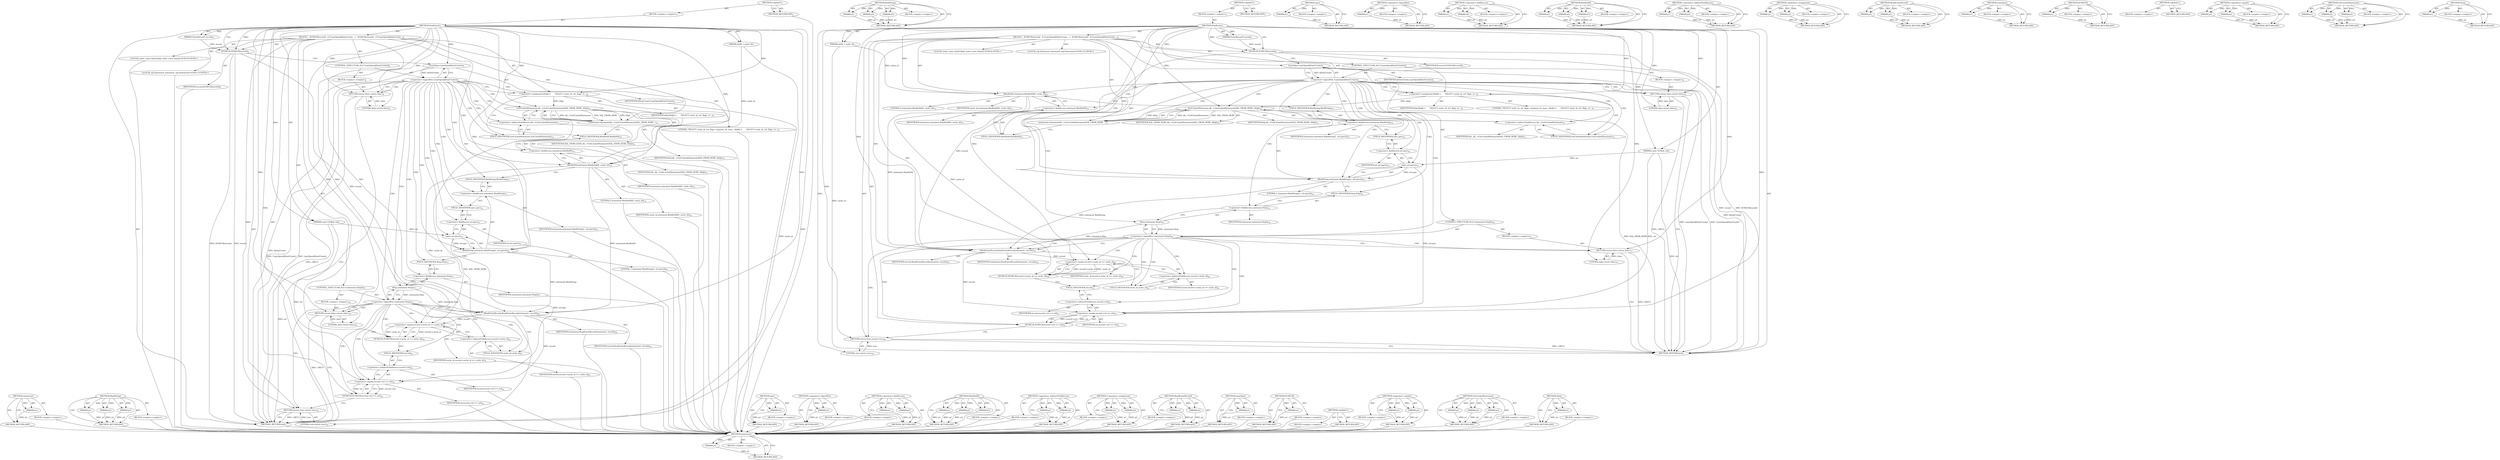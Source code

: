digraph "Step" {
vulnerable_125 [label=<(METHOD,statement)>];
vulnerable_126 [label=<(PARAM,p1)>];
vulnerable_127 [label=<(BLOCK,&lt;empty&gt;,&lt;empty&gt;)>];
vulnerable_128 [label=<(METHOD_RETURN,ANY)>];
vulnerable_151 [label=<(METHOD,BindString)>];
vulnerable_152 [label=<(PARAM,p1)>];
vulnerable_153 [label=<(PARAM,p2)>];
vulnerable_154 [label=<(PARAM,p3)>];
vulnerable_155 [label=<(BLOCK,&lt;empty&gt;,&lt;empty&gt;)>];
vulnerable_156 [label=<(METHOD_RETURN,ANY)>];
vulnerable_6 [label=<(METHOD,&lt;global&gt;)<SUB>1</SUB>>];
vulnerable_7 [label=<(BLOCK,&lt;empty&gt;,&lt;empty&gt;)<SUB>1</SUB>>];
vulnerable_8 [label=<(METHOD,FindEntry)<SUB>1</SUB>>];
vulnerable_9 [label=<(PARAM,int64_t cache_id)<SUB>1</SUB>>];
vulnerable_10 [label=<(PARAM,const GURL&amp; url)<SUB>2</SUB>>];
vulnerable_11 [label=<(PARAM,EntryRecord* record)<SUB>3</SUB>>];
vulnerable_12 [label=<(BLOCK,{
  DCHECK(record);
  if (!LazyOpen(kDontCreate...,{
  DCHECK(record);
  if (!LazyOpen(kDontCreate...)<SUB>3</SUB>>];
vulnerable_13 [label=<(DCHECK,DCHECK(record))<SUB>4</SUB>>];
vulnerable_14 [label=<(IDENTIFIER,record,DCHECK(record))<SUB>4</SUB>>];
vulnerable_15 [label=<(CONTROL_STRUCTURE,IF,if (!LazyOpen(kDontCreate)))<SUB>5</SUB>>];
vulnerable_16 [label=<(&lt;operator&gt;.logicalNot,!LazyOpen(kDontCreate))<SUB>5</SUB>>];
vulnerable_17 [label=<(LazyOpen,LazyOpen(kDontCreate))<SUB>5</SUB>>];
vulnerable_18 [label=<(IDENTIFIER,kDontCreate,LazyOpen(kDontCreate))<SUB>5</SUB>>];
vulnerable_19 [label=<(BLOCK,&lt;empty&gt;,&lt;empty&gt;)<SUB>6</SUB>>];
vulnerable_20 [label=<(RETURN,return false;,return false;)<SUB>6</SUB>>];
vulnerable_21 [label=<(LITERAL,false,return false;)<SUB>6</SUB>>];
vulnerable_22 [label="<(LOCAL,static const char[] kSql: static const char[])<SUB>8</SUB>>"];
vulnerable_23 [label=<(&lt;operator&gt;.assignment,kSql[] =
      &quot;SELECT cache_id, url, flags, re...)<SUB>8</SUB>>];
vulnerable_24 [label=<(IDENTIFIER,kSql,kSql[] =
      &quot;SELECT cache_id, url, flags, re...)<SUB>8</SUB>>];
vulnerable_25 [label=<(LITERAL,&quot;SELECT cache_id, url, flags, response_id, resp...,kSql[] =
      &quot;SELECT cache_id, url, flags, re...)<SUB>9</SUB>>];
vulnerable_26 [label="<(LOCAL,sql.Statement statement: sql.Statement)<SUB>12</SUB>>"];
vulnerable_27 [label=<(statement,statement(db_-&gt;GetCachedStatement(SQL_FROM_HERE...)<SUB>12</SUB>>];
vulnerable_28 [label=<(GetCachedStatement,db_-&gt;GetCachedStatement(SQL_FROM_HERE, kSql))<SUB>12</SUB>>];
vulnerable_29 [label=<(&lt;operator&gt;.indirectFieldAccess,db_-&gt;GetCachedStatement)<SUB>12</SUB>>];
vulnerable_30 [label=<(IDENTIFIER,db_,db_-&gt;GetCachedStatement(SQL_FROM_HERE, kSql))<SUB>12</SUB>>];
vulnerable_31 [label=<(FIELD_IDENTIFIER,GetCachedStatement,GetCachedStatement)<SUB>12</SUB>>];
vulnerable_32 [label=<(IDENTIFIER,SQL_FROM_HERE,db_-&gt;GetCachedStatement(SQL_FROM_HERE, kSql))<SUB>12</SUB>>];
vulnerable_33 [label=<(IDENTIFIER,kSql,db_-&gt;GetCachedStatement(SQL_FROM_HERE, kSql))<SUB>12</SUB>>];
vulnerable_34 [label=<(BindInt64,statement.BindInt64(0, cache_id))<SUB>13</SUB>>];
vulnerable_35 [label=<(&lt;operator&gt;.fieldAccess,statement.BindInt64)<SUB>13</SUB>>];
vulnerable_36 [label=<(IDENTIFIER,statement,statement.BindInt64(0, cache_id))<SUB>13</SUB>>];
vulnerable_37 [label=<(FIELD_IDENTIFIER,BindInt64,BindInt64)<SUB>13</SUB>>];
vulnerable_38 [label=<(LITERAL,0,statement.BindInt64(0, cache_id))<SUB>13</SUB>>];
vulnerable_39 [label=<(IDENTIFIER,cache_id,statement.BindInt64(0, cache_id))<SUB>13</SUB>>];
vulnerable_40 [label=<(BindString,statement.BindString(1, url.spec()))<SUB>14</SUB>>];
vulnerable_41 [label=<(&lt;operator&gt;.fieldAccess,statement.BindString)<SUB>14</SUB>>];
vulnerable_42 [label=<(IDENTIFIER,statement,statement.BindString(1, url.spec()))<SUB>14</SUB>>];
vulnerable_43 [label=<(FIELD_IDENTIFIER,BindString,BindString)<SUB>14</SUB>>];
vulnerable_44 [label=<(LITERAL,1,statement.BindString(1, url.spec()))<SUB>14</SUB>>];
vulnerable_45 [label=<(spec,url.spec())<SUB>14</SUB>>];
vulnerable_46 [label=<(&lt;operator&gt;.fieldAccess,url.spec)<SUB>14</SUB>>];
vulnerable_47 [label=<(IDENTIFIER,url,url.spec())<SUB>14</SUB>>];
vulnerable_48 [label=<(FIELD_IDENTIFIER,spec,spec)<SUB>14</SUB>>];
vulnerable_49 [label=<(CONTROL_STRUCTURE,IF,if (!statement.Step()))<SUB>16</SUB>>];
vulnerable_50 [label=<(&lt;operator&gt;.logicalNot,!statement.Step())<SUB>16</SUB>>];
vulnerable_51 [label=<(Step,statement.Step())<SUB>16</SUB>>];
vulnerable_52 [label=<(&lt;operator&gt;.fieldAccess,statement.Step)<SUB>16</SUB>>];
vulnerable_53 [label=<(IDENTIFIER,statement,statement.Step())<SUB>16</SUB>>];
vulnerable_54 [label=<(FIELD_IDENTIFIER,Step,Step)<SUB>16</SUB>>];
vulnerable_55 [label=<(BLOCK,&lt;empty&gt;,&lt;empty&gt;)<SUB>17</SUB>>];
vulnerable_56 [label=<(RETURN,return false;,return false;)<SUB>17</SUB>>];
vulnerable_57 [label=<(LITERAL,false,return false;)<SUB>17</SUB>>];
vulnerable_58 [label=<(ReadEntryRecord,ReadEntryRecord(statement, record))<SUB>19</SUB>>];
vulnerable_59 [label=<(IDENTIFIER,statement,ReadEntryRecord(statement, record))<SUB>19</SUB>>];
vulnerable_60 [label=<(IDENTIFIER,record,ReadEntryRecord(statement, record))<SUB>19</SUB>>];
vulnerable_61 [label=<(DCHECK,DCHECK(record-&gt;cache_id == cache_id))<SUB>20</SUB>>];
vulnerable_62 [label=<(&lt;operator&gt;.equals,record-&gt;cache_id == cache_id)<SUB>20</SUB>>];
vulnerable_63 [label=<(&lt;operator&gt;.indirectFieldAccess,record-&gt;cache_id)<SUB>20</SUB>>];
vulnerable_64 [label=<(IDENTIFIER,record,record-&gt;cache_id == cache_id)<SUB>20</SUB>>];
vulnerable_65 [label=<(FIELD_IDENTIFIER,cache_id,cache_id)<SUB>20</SUB>>];
vulnerable_66 [label=<(IDENTIFIER,cache_id,record-&gt;cache_id == cache_id)<SUB>20</SUB>>];
vulnerable_67 [label=<(DCHECK,DCHECK(record-&gt;url == url))<SUB>21</SUB>>];
vulnerable_68 [label=<(&lt;operator&gt;.equals,record-&gt;url == url)<SUB>21</SUB>>];
vulnerable_69 [label=<(&lt;operator&gt;.indirectFieldAccess,record-&gt;url)<SUB>21</SUB>>];
vulnerable_70 [label=<(IDENTIFIER,record,record-&gt;url == url)<SUB>21</SUB>>];
vulnerable_71 [label=<(FIELD_IDENTIFIER,url,url)<SUB>21</SUB>>];
vulnerable_72 [label=<(IDENTIFIER,url,record-&gt;url == url)<SUB>21</SUB>>];
vulnerable_73 [label=<(RETURN,return true;,return true;)<SUB>22</SUB>>];
vulnerable_74 [label=<(LITERAL,true,return true;)<SUB>22</SUB>>];
vulnerable_75 [label=<(METHOD_RETURN,bool)<SUB>1</SUB>>];
vulnerable_77 [label=<(METHOD_RETURN,ANY)<SUB>1</SUB>>];
vulnerable_157 [label=<(METHOD,spec)>];
vulnerable_158 [label=<(PARAM,p1)>];
vulnerable_159 [label=<(BLOCK,&lt;empty&gt;,&lt;empty&gt;)>];
vulnerable_160 [label=<(METHOD_RETURN,ANY)>];
vulnerable_112 [label=<(METHOD,&lt;operator&gt;.logicalNot)>];
vulnerable_113 [label=<(PARAM,p1)>];
vulnerable_114 [label=<(BLOCK,&lt;empty&gt;,&lt;empty&gt;)>];
vulnerable_115 [label=<(METHOD_RETURN,ANY)>];
vulnerable_146 [label=<(METHOD,&lt;operator&gt;.fieldAccess)>];
vulnerable_147 [label=<(PARAM,p1)>];
vulnerable_148 [label=<(PARAM,p2)>];
vulnerable_149 [label=<(BLOCK,&lt;empty&gt;,&lt;empty&gt;)>];
vulnerable_150 [label=<(METHOD_RETURN,ANY)>];
vulnerable_140 [label=<(METHOD,BindInt64)>];
vulnerable_141 [label=<(PARAM,p1)>];
vulnerable_142 [label=<(PARAM,p2)>];
vulnerable_143 [label=<(PARAM,p3)>];
vulnerable_144 [label=<(BLOCK,&lt;empty&gt;,&lt;empty&gt;)>];
vulnerable_145 [label=<(METHOD_RETURN,ANY)>];
vulnerable_135 [label=<(METHOD,&lt;operator&gt;.indirectFieldAccess)>];
vulnerable_136 [label=<(PARAM,p1)>];
vulnerable_137 [label=<(PARAM,p2)>];
vulnerable_138 [label=<(BLOCK,&lt;empty&gt;,&lt;empty&gt;)>];
vulnerable_139 [label=<(METHOD_RETURN,ANY)>];
vulnerable_120 [label=<(METHOD,&lt;operator&gt;.assignment)>];
vulnerable_121 [label=<(PARAM,p1)>];
vulnerable_122 [label=<(PARAM,p2)>];
vulnerable_123 [label=<(BLOCK,&lt;empty&gt;,&lt;empty&gt;)>];
vulnerable_124 [label=<(METHOD_RETURN,ANY)>];
vulnerable_165 [label=<(METHOD,ReadEntryRecord)>];
vulnerable_166 [label=<(PARAM,p1)>];
vulnerable_167 [label=<(PARAM,p2)>];
vulnerable_168 [label=<(BLOCK,&lt;empty&gt;,&lt;empty&gt;)>];
vulnerable_169 [label=<(METHOD_RETURN,ANY)>];
vulnerable_116 [label=<(METHOD,LazyOpen)>];
vulnerable_117 [label=<(PARAM,p1)>];
vulnerable_118 [label=<(BLOCK,&lt;empty&gt;,&lt;empty&gt;)>];
vulnerable_119 [label=<(METHOD_RETURN,ANY)>];
vulnerable_108 [label=<(METHOD,DCHECK)>];
vulnerable_109 [label=<(PARAM,p1)>];
vulnerable_110 [label=<(BLOCK,&lt;empty&gt;,&lt;empty&gt;)>];
vulnerable_111 [label=<(METHOD_RETURN,ANY)>];
vulnerable_102 [label=<(METHOD,&lt;global&gt;)<SUB>1</SUB>>];
vulnerable_103 [label=<(BLOCK,&lt;empty&gt;,&lt;empty&gt;)>];
vulnerable_104 [label=<(METHOD_RETURN,ANY)>];
vulnerable_170 [label=<(METHOD,&lt;operator&gt;.equals)>];
vulnerable_171 [label=<(PARAM,p1)>];
vulnerable_172 [label=<(PARAM,p2)>];
vulnerable_173 [label=<(BLOCK,&lt;empty&gt;,&lt;empty&gt;)>];
vulnerable_174 [label=<(METHOD_RETURN,ANY)>];
vulnerable_129 [label=<(METHOD,GetCachedStatement)>];
vulnerable_130 [label=<(PARAM,p1)>];
vulnerable_131 [label=<(PARAM,p2)>];
vulnerable_132 [label=<(PARAM,p3)>];
vulnerable_133 [label=<(BLOCK,&lt;empty&gt;,&lt;empty&gt;)>];
vulnerable_134 [label=<(METHOD_RETURN,ANY)>];
vulnerable_161 [label=<(METHOD,Step)>];
vulnerable_162 [label=<(PARAM,p1)>];
vulnerable_163 [label=<(BLOCK,&lt;empty&gt;,&lt;empty&gt;)>];
vulnerable_164 [label=<(METHOD_RETURN,ANY)>];
fixed_125 [label=<(METHOD,statement)>];
fixed_126 [label=<(PARAM,p1)>];
fixed_127 [label=<(BLOCK,&lt;empty&gt;,&lt;empty&gt;)>];
fixed_128 [label=<(METHOD_RETURN,ANY)>];
fixed_151 [label=<(METHOD,BindString)>];
fixed_152 [label=<(PARAM,p1)>];
fixed_153 [label=<(PARAM,p2)>];
fixed_154 [label=<(PARAM,p3)>];
fixed_155 [label=<(BLOCK,&lt;empty&gt;,&lt;empty&gt;)>];
fixed_156 [label=<(METHOD_RETURN,ANY)>];
fixed_6 [label=<(METHOD,&lt;global&gt;)<SUB>1</SUB>>];
fixed_7 [label=<(BLOCK,&lt;empty&gt;,&lt;empty&gt;)<SUB>1</SUB>>];
fixed_8 [label=<(METHOD,FindEntry)<SUB>1</SUB>>];
fixed_9 [label=<(PARAM,int64_t cache_id)<SUB>1</SUB>>];
fixed_10 [label=<(PARAM,const GURL&amp; url)<SUB>2</SUB>>];
fixed_11 [label=<(PARAM,EntryRecord* record)<SUB>3</SUB>>];
fixed_12 [label=<(BLOCK,{
  DCHECK(record);
  if (!LazyOpen(kDontCreate...,{
  DCHECK(record);
  if (!LazyOpen(kDontCreate...)<SUB>3</SUB>>];
fixed_13 [label=<(DCHECK,DCHECK(record))<SUB>4</SUB>>];
fixed_14 [label=<(IDENTIFIER,record,DCHECK(record))<SUB>4</SUB>>];
fixed_15 [label=<(CONTROL_STRUCTURE,IF,if (!LazyOpen(kDontCreate)))<SUB>5</SUB>>];
fixed_16 [label=<(&lt;operator&gt;.logicalNot,!LazyOpen(kDontCreate))<SUB>5</SUB>>];
fixed_17 [label=<(LazyOpen,LazyOpen(kDontCreate))<SUB>5</SUB>>];
fixed_18 [label=<(IDENTIFIER,kDontCreate,LazyOpen(kDontCreate))<SUB>5</SUB>>];
fixed_19 [label=<(BLOCK,&lt;empty&gt;,&lt;empty&gt;)<SUB>6</SUB>>];
fixed_20 [label=<(RETURN,return false;,return false;)<SUB>6</SUB>>];
fixed_21 [label=<(LITERAL,false,return false;)<SUB>6</SUB>>];
fixed_22 [label="<(LOCAL,static const char[] kSql: static const char[])<SUB>8</SUB>>"];
fixed_23 [label=<(&lt;operator&gt;.assignment,kSql[] =
      &quot;SELECT cache_id, url, flags, re...)<SUB>8</SUB>>];
fixed_24 [label=<(IDENTIFIER,kSql,kSql[] =
      &quot;SELECT cache_id, url, flags, re...)<SUB>8</SUB>>];
fixed_25 [label=<(LITERAL,&quot;SELECT cache_id, url, flags, response_id, resp...,kSql[] =
      &quot;SELECT cache_id, url, flags, re...)<SUB>9</SUB>>];
fixed_26 [label="<(LOCAL,sql.Statement statement: sql.Statement)<SUB>13</SUB>>"];
fixed_27 [label=<(statement,statement(db_-&gt;GetCachedStatement(SQL_FROM_HERE...)<SUB>13</SUB>>];
fixed_28 [label=<(GetCachedStatement,db_-&gt;GetCachedStatement(SQL_FROM_HERE, kSql))<SUB>13</SUB>>];
fixed_29 [label=<(&lt;operator&gt;.indirectFieldAccess,db_-&gt;GetCachedStatement)<SUB>13</SUB>>];
fixed_30 [label=<(IDENTIFIER,db_,db_-&gt;GetCachedStatement(SQL_FROM_HERE, kSql))<SUB>13</SUB>>];
fixed_31 [label=<(FIELD_IDENTIFIER,GetCachedStatement,GetCachedStatement)<SUB>13</SUB>>];
fixed_32 [label=<(IDENTIFIER,SQL_FROM_HERE,db_-&gt;GetCachedStatement(SQL_FROM_HERE, kSql))<SUB>13</SUB>>];
fixed_33 [label=<(IDENTIFIER,kSql,db_-&gt;GetCachedStatement(SQL_FROM_HERE, kSql))<SUB>13</SUB>>];
fixed_34 [label=<(BindInt64,statement.BindInt64(0, cache_id))<SUB>14</SUB>>];
fixed_35 [label=<(&lt;operator&gt;.fieldAccess,statement.BindInt64)<SUB>14</SUB>>];
fixed_36 [label=<(IDENTIFIER,statement,statement.BindInt64(0, cache_id))<SUB>14</SUB>>];
fixed_37 [label=<(FIELD_IDENTIFIER,BindInt64,BindInt64)<SUB>14</SUB>>];
fixed_38 [label=<(LITERAL,0,statement.BindInt64(0, cache_id))<SUB>14</SUB>>];
fixed_39 [label=<(IDENTIFIER,cache_id,statement.BindInt64(0, cache_id))<SUB>14</SUB>>];
fixed_40 [label=<(BindString,statement.BindString(1, url.spec()))<SUB>15</SUB>>];
fixed_41 [label=<(&lt;operator&gt;.fieldAccess,statement.BindString)<SUB>15</SUB>>];
fixed_42 [label=<(IDENTIFIER,statement,statement.BindString(1, url.spec()))<SUB>15</SUB>>];
fixed_43 [label=<(FIELD_IDENTIFIER,BindString,BindString)<SUB>15</SUB>>];
fixed_44 [label=<(LITERAL,1,statement.BindString(1, url.spec()))<SUB>15</SUB>>];
fixed_45 [label=<(spec,url.spec())<SUB>15</SUB>>];
fixed_46 [label=<(&lt;operator&gt;.fieldAccess,url.spec)<SUB>15</SUB>>];
fixed_47 [label=<(IDENTIFIER,url,url.spec())<SUB>15</SUB>>];
fixed_48 [label=<(FIELD_IDENTIFIER,spec,spec)<SUB>15</SUB>>];
fixed_49 [label=<(CONTROL_STRUCTURE,IF,if (!statement.Step()))<SUB>17</SUB>>];
fixed_50 [label=<(&lt;operator&gt;.logicalNot,!statement.Step())<SUB>17</SUB>>];
fixed_51 [label=<(Step,statement.Step())<SUB>17</SUB>>];
fixed_52 [label=<(&lt;operator&gt;.fieldAccess,statement.Step)<SUB>17</SUB>>];
fixed_53 [label=<(IDENTIFIER,statement,statement.Step())<SUB>17</SUB>>];
fixed_54 [label=<(FIELD_IDENTIFIER,Step,Step)<SUB>17</SUB>>];
fixed_55 [label=<(BLOCK,&lt;empty&gt;,&lt;empty&gt;)<SUB>18</SUB>>];
fixed_56 [label=<(RETURN,return false;,return false;)<SUB>18</SUB>>];
fixed_57 [label=<(LITERAL,false,return false;)<SUB>18</SUB>>];
fixed_58 [label=<(ReadEntryRecord,ReadEntryRecord(statement, record))<SUB>20</SUB>>];
fixed_59 [label=<(IDENTIFIER,statement,ReadEntryRecord(statement, record))<SUB>20</SUB>>];
fixed_60 [label=<(IDENTIFIER,record,ReadEntryRecord(statement, record))<SUB>20</SUB>>];
fixed_61 [label=<(DCHECK,DCHECK(record-&gt;cache_id == cache_id))<SUB>21</SUB>>];
fixed_62 [label=<(&lt;operator&gt;.equals,record-&gt;cache_id == cache_id)<SUB>21</SUB>>];
fixed_63 [label=<(&lt;operator&gt;.indirectFieldAccess,record-&gt;cache_id)<SUB>21</SUB>>];
fixed_64 [label=<(IDENTIFIER,record,record-&gt;cache_id == cache_id)<SUB>21</SUB>>];
fixed_65 [label=<(FIELD_IDENTIFIER,cache_id,cache_id)<SUB>21</SUB>>];
fixed_66 [label=<(IDENTIFIER,cache_id,record-&gt;cache_id == cache_id)<SUB>21</SUB>>];
fixed_67 [label=<(DCHECK,DCHECK(record-&gt;url == url))<SUB>22</SUB>>];
fixed_68 [label=<(&lt;operator&gt;.equals,record-&gt;url == url)<SUB>22</SUB>>];
fixed_69 [label=<(&lt;operator&gt;.indirectFieldAccess,record-&gt;url)<SUB>22</SUB>>];
fixed_70 [label=<(IDENTIFIER,record,record-&gt;url == url)<SUB>22</SUB>>];
fixed_71 [label=<(FIELD_IDENTIFIER,url,url)<SUB>22</SUB>>];
fixed_72 [label=<(IDENTIFIER,url,record-&gt;url == url)<SUB>22</SUB>>];
fixed_73 [label=<(RETURN,return true;,return true;)<SUB>23</SUB>>];
fixed_74 [label=<(LITERAL,true,return true;)<SUB>23</SUB>>];
fixed_75 [label=<(METHOD_RETURN,bool)<SUB>1</SUB>>];
fixed_77 [label=<(METHOD_RETURN,ANY)<SUB>1</SUB>>];
fixed_157 [label=<(METHOD,spec)>];
fixed_158 [label=<(PARAM,p1)>];
fixed_159 [label=<(BLOCK,&lt;empty&gt;,&lt;empty&gt;)>];
fixed_160 [label=<(METHOD_RETURN,ANY)>];
fixed_112 [label=<(METHOD,&lt;operator&gt;.logicalNot)>];
fixed_113 [label=<(PARAM,p1)>];
fixed_114 [label=<(BLOCK,&lt;empty&gt;,&lt;empty&gt;)>];
fixed_115 [label=<(METHOD_RETURN,ANY)>];
fixed_146 [label=<(METHOD,&lt;operator&gt;.fieldAccess)>];
fixed_147 [label=<(PARAM,p1)>];
fixed_148 [label=<(PARAM,p2)>];
fixed_149 [label=<(BLOCK,&lt;empty&gt;,&lt;empty&gt;)>];
fixed_150 [label=<(METHOD_RETURN,ANY)>];
fixed_140 [label=<(METHOD,BindInt64)>];
fixed_141 [label=<(PARAM,p1)>];
fixed_142 [label=<(PARAM,p2)>];
fixed_143 [label=<(PARAM,p3)>];
fixed_144 [label=<(BLOCK,&lt;empty&gt;,&lt;empty&gt;)>];
fixed_145 [label=<(METHOD_RETURN,ANY)>];
fixed_135 [label=<(METHOD,&lt;operator&gt;.indirectFieldAccess)>];
fixed_136 [label=<(PARAM,p1)>];
fixed_137 [label=<(PARAM,p2)>];
fixed_138 [label=<(BLOCK,&lt;empty&gt;,&lt;empty&gt;)>];
fixed_139 [label=<(METHOD_RETURN,ANY)>];
fixed_120 [label=<(METHOD,&lt;operator&gt;.assignment)>];
fixed_121 [label=<(PARAM,p1)>];
fixed_122 [label=<(PARAM,p2)>];
fixed_123 [label=<(BLOCK,&lt;empty&gt;,&lt;empty&gt;)>];
fixed_124 [label=<(METHOD_RETURN,ANY)>];
fixed_165 [label=<(METHOD,ReadEntryRecord)>];
fixed_166 [label=<(PARAM,p1)>];
fixed_167 [label=<(PARAM,p2)>];
fixed_168 [label=<(BLOCK,&lt;empty&gt;,&lt;empty&gt;)>];
fixed_169 [label=<(METHOD_RETURN,ANY)>];
fixed_116 [label=<(METHOD,LazyOpen)>];
fixed_117 [label=<(PARAM,p1)>];
fixed_118 [label=<(BLOCK,&lt;empty&gt;,&lt;empty&gt;)>];
fixed_119 [label=<(METHOD_RETURN,ANY)>];
fixed_108 [label=<(METHOD,DCHECK)>];
fixed_109 [label=<(PARAM,p1)>];
fixed_110 [label=<(BLOCK,&lt;empty&gt;,&lt;empty&gt;)>];
fixed_111 [label=<(METHOD_RETURN,ANY)>];
fixed_102 [label=<(METHOD,&lt;global&gt;)<SUB>1</SUB>>];
fixed_103 [label=<(BLOCK,&lt;empty&gt;,&lt;empty&gt;)>];
fixed_104 [label=<(METHOD_RETURN,ANY)>];
fixed_170 [label=<(METHOD,&lt;operator&gt;.equals)>];
fixed_171 [label=<(PARAM,p1)>];
fixed_172 [label=<(PARAM,p2)>];
fixed_173 [label=<(BLOCK,&lt;empty&gt;,&lt;empty&gt;)>];
fixed_174 [label=<(METHOD_RETURN,ANY)>];
fixed_129 [label=<(METHOD,GetCachedStatement)>];
fixed_130 [label=<(PARAM,p1)>];
fixed_131 [label=<(PARAM,p2)>];
fixed_132 [label=<(PARAM,p3)>];
fixed_133 [label=<(BLOCK,&lt;empty&gt;,&lt;empty&gt;)>];
fixed_134 [label=<(METHOD_RETURN,ANY)>];
fixed_161 [label=<(METHOD,Step)>];
fixed_162 [label=<(PARAM,p1)>];
fixed_163 [label=<(BLOCK,&lt;empty&gt;,&lt;empty&gt;)>];
fixed_164 [label=<(METHOD_RETURN,ANY)>];
vulnerable_125 -> vulnerable_126  [key=0, label="AST: "];
vulnerable_125 -> vulnerable_126  [key=1, label="DDG: "];
vulnerable_125 -> vulnerable_127  [key=0, label="AST: "];
vulnerable_125 -> vulnerable_128  [key=0, label="AST: "];
vulnerable_125 -> vulnerable_128  [key=1, label="CFG: "];
vulnerable_126 -> vulnerable_128  [key=0, label="DDG: p1"];
vulnerable_151 -> vulnerable_152  [key=0, label="AST: "];
vulnerable_151 -> vulnerable_152  [key=1, label="DDG: "];
vulnerable_151 -> vulnerable_155  [key=0, label="AST: "];
vulnerable_151 -> vulnerable_153  [key=0, label="AST: "];
vulnerable_151 -> vulnerable_153  [key=1, label="DDG: "];
vulnerable_151 -> vulnerable_156  [key=0, label="AST: "];
vulnerable_151 -> vulnerable_156  [key=1, label="CFG: "];
vulnerable_151 -> vulnerable_154  [key=0, label="AST: "];
vulnerable_151 -> vulnerable_154  [key=1, label="DDG: "];
vulnerable_152 -> vulnerable_156  [key=0, label="DDG: p1"];
vulnerable_153 -> vulnerable_156  [key=0, label="DDG: p2"];
vulnerable_154 -> vulnerable_156  [key=0, label="DDG: p3"];
vulnerable_6 -> vulnerable_7  [key=0, label="AST: "];
vulnerable_6 -> vulnerable_77  [key=0, label="AST: "];
vulnerable_6 -> vulnerable_77  [key=1, label="CFG: "];
vulnerable_7 -> vulnerable_8  [key=0, label="AST: "];
vulnerable_8 -> vulnerable_9  [key=0, label="AST: "];
vulnerable_8 -> vulnerable_9  [key=1, label="DDG: "];
vulnerable_8 -> vulnerable_10  [key=0, label="AST: "];
vulnerable_8 -> vulnerable_10  [key=1, label="DDG: "];
vulnerable_8 -> vulnerable_11  [key=0, label="AST: "];
vulnerable_8 -> vulnerable_11  [key=1, label="DDG: "];
vulnerable_8 -> vulnerable_12  [key=0, label="AST: "];
vulnerable_8 -> vulnerable_75  [key=0, label="AST: "];
vulnerable_8 -> vulnerable_13  [key=0, label="CFG: "];
vulnerable_8 -> vulnerable_13  [key=1, label="DDG: "];
vulnerable_8 -> vulnerable_23  [key=0, label="DDG: "];
vulnerable_8 -> vulnerable_73  [key=0, label="DDG: "];
vulnerable_8 -> vulnerable_34  [key=0, label="DDG: "];
vulnerable_8 -> vulnerable_40  [key=0, label="DDG: "];
vulnerable_8 -> vulnerable_58  [key=0, label="DDG: "];
vulnerable_8 -> vulnerable_74  [key=0, label="DDG: "];
vulnerable_8 -> vulnerable_20  [key=0, label="DDG: "];
vulnerable_8 -> vulnerable_28  [key=0, label="DDG: "];
vulnerable_8 -> vulnerable_56  [key=0, label="DDG: "];
vulnerable_8 -> vulnerable_62  [key=0, label="DDG: "];
vulnerable_8 -> vulnerable_68  [key=0, label="DDG: "];
vulnerable_8 -> vulnerable_17  [key=0, label="DDG: "];
vulnerable_8 -> vulnerable_21  [key=0, label="DDG: "];
vulnerable_8 -> vulnerable_57  [key=0, label="DDG: "];
vulnerable_9 -> vulnerable_75  [key=0, label="DDG: cache_id"];
vulnerable_9 -> vulnerable_34  [key=0, label="DDG: cache_id"];
vulnerable_10 -> vulnerable_75  [key=0, label="DDG: url"];
vulnerable_10 -> vulnerable_45  [key=0, label="DDG: url"];
vulnerable_10 -> vulnerable_68  [key=0, label="DDG: url"];
vulnerable_11 -> vulnerable_13  [key=0, label="DDG: record"];
vulnerable_12 -> vulnerable_13  [key=0, label="AST: "];
vulnerable_12 -> vulnerable_15  [key=0, label="AST: "];
vulnerable_12 -> vulnerable_22  [key=0, label="AST: "];
vulnerable_12 -> vulnerable_23  [key=0, label="AST: "];
vulnerable_12 -> vulnerable_26  [key=0, label="AST: "];
vulnerable_12 -> vulnerable_27  [key=0, label="AST: "];
vulnerable_12 -> vulnerable_34  [key=0, label="AST: "];
vulnerable_12 -> vulnerable_40  [key=0, label="AST: "];
vulnerable_12 -> vulnerable_49  [key=0, label="AST: "];
vulnerable_12 -> vulnerable_58  [key=0, label="AST: "];
vulnerable_12 -> vulnerable_61  [key=0, label="AST: "];
vulnerable_12 -> vulnerable_67  [key=0, label="AST: "];
vulnerable_12 -> vulnerable_73  [key=0, label="AST: "];
vulnerable_13 -> vulnerable_14  [key=0, label="AST: "];
vulnerable_13 -> vulnerable_17  [key=0, label="CFG: "];
vulnerable_13 -> vulnerable_75  [key=0, label="DDG: record"];
vulnerable_13 -> vulnerable_75  [key=1, label="DDG: DCHECK(record)"];
vulnerable_13 -> vulnerable_58  [key=0, label="DDG: record"];
vulnerable_15 -> vulnerable_16  [key=0, label="AST: "];
vulnerable_15 -> vulnerable_19  [key=0, label="AST: "];
vulnerable_16 -> vulnerable_17  [key=0, label="AST: "];
vulnerable_16 -> vulnerable_20  [key=0, label="CFG: "];
vulnerable_16 -> vulnerable_20  [key=1, label="CDG: "];
vulnerable_16 -> vulnerable_23  [key=0, label="CFG: "];
vulnerable_16 -> vulnerable_23  [key=1, label="CDG: "];
vulnerable_16 -> vulnerable_75  [key=0, label="DDG: LazyOpen(kDontCreate)"];
vulnerable_16 -> vulnerable_75  [key=1, label="DDG: !LazyOpen(kDontCreate)"];
vulnerable_16 -> vulnerable_34  [key=0, label="CDG: "];
vulnerable_16 -> vulnerable_48  [key=0, label="CDG: "];
vulnerable_16 -> vulnerable_51  [key=0, label="CDG: "];
vulnerable_16 -> vulnerable_28  [key=0, label="CDG: "];
vulnerable_16 -> vulnerable_52  [key=0, label="CDG: "];
vulnerable_16 -> vulnerable_37  [key=0, label="CDG: "];
vulnerable_16 -> vulnerable_46  [key=0, label="CDG: "];
vulnerable_16 -> vulnerable_45  [key=0, label="CDG: "];
vulnerable_16 -> vulnerable_27  [key=0, label="CDG: "];
vulnerable_16 -> vulnerable_40  [key=0, label="CDG: "];
vulnerable_16 -> vulnerable_29  [key=0, label="CDG: "];
vulnerable_16 -> vulnerable_50  [key=0, label="CDG: "];
vulnerable_16 -> vulnerable_35  [key=0, label="CDG: "];
vulnerable_16 -> vulnerable_54  [key=0, label="CDG: "];
vulnerable_16 -> vulnerable_43  [key=0, label="CDG: "];
vulnerable_16 -> vulnerable_41  [key=0, label="CDG: "];
vulnerable_16 -> vulnerable_31  [key=0, label="CDG: "];
vulnerable_17 -> vulnerable_18  [key=0, label="AST: "];
vulnerable_17 -> vulnerable_16  [key=0, label="CFG: "];
vulnerable_17 -> vulnerable_16  [key=1, label="DDG: kDontCreate"];
vulnerable_17 -> vulnerable_75  [key=0, label="DDG: kDontCreate"];
vulnerable_19 -> vulnerable_20  [key=0, label="AST: "];
vulnerable_20 -> vulnerable_21  [key=0, label="AST: "];
vulnerable_20 -> vulnerable_75  [key=0, label="CFG: "];
vulnerable_20 -> vulnerable_75  [key=1, label="DDG: &lt;RET&gt;"];
vulnerable_21 -> vulnerable_20  [key=0, label="DDG: false"];
vulnerable_23 -> vulnerable_24  [key=0, label="AST: "];
vulnerable_23 -> vulnerable_25  [key=0, label="AST: "];
vulnerable_23 -> vulnerable_31  [key=0, label="CFG: "];
vulnerable_23 -> vulnerable_28  [key=0, label="DDG: kSql"];
vulnerable_27 -> vulnerable_28  [key=0, label="AST: "];
vulnerable_27 -> vulnerable_37  [key=0, label="CFG: "];
vulnerable_28 -> vulnerable_29  [key=0, label="AST: "];
vulnerable_28 -> vulnerable_32  [key=0, label="AST: "];
vulnerable_28 -> vulnerable_33  [key=0, label="AST: "];
vulnerable_28 -> vulnerable_27  [key=0, label="CFG: "];
vulnerable_28 -> vulnerable_27  [key=1, label="DDG: db_-&gt;GetCachedStatement"];
vulnerable_28 -> vulnerable_27  [key=2, label="DDG: SQL_FROM_HERE"];
vulnerable_28 -> vulnerable_27  [key=3, label="DDG: kSql"];
vulnerable_28 -> vulnerable_75  [key=0, label="DDG: SQL_FROM_HERE"];
vulnerable_29 -> vulnerable_30  [key=0, label="AST: "];
vulnerable_29 -> vulnerable_31  [key=0, label="AST: "];
vulnerable_29 -> vulnerable_28  [key=0, label="CFG: "];
vulnerable_31 -> vulnerable_29  [key=0, label="CFG: "];
vulnerable_34 -> vulnerable_35  [key=0, label="AST: "];
vulnerable_34 -> vulnerable_38  [key=0, label="AST: "];
vulnerable_34 -> vulnerable_39  [key=0, label="AST: "];
vulnerable_34 -> vulnerable_43  [key=0, label="CFG: "];
vulnerable_34 -> vulnerable_58  [key=0, label="DDG: statement.BindInt64"];
vulnerable_34 -> vulnerable_62  [key=0, label="DDG: cache_id"];
vulnerable_35 -> vulnerable_36  [key=0, label="AST: "];
vulnerable_35 -> vulnerable_37  [key=0, label="AST: "];
vulnerable_35 -> vulnerable_34  [key=0, label="CFG: "];
vulnerable_37 -> vulnerable_35  [key=0, label="CFG: "];
vulnerable_40 -> vulnerable_41  [key=0, label="AST: "];
vulnerable_40 -> vulnerable_44  [key=0, label="AST: "];
vulnerable_40 -> vulnerable_45  [key=0, label="AST: "];
vulnerable_40 -> vulnerable_54  [key=0, label="CFG: "];
vulnerable_40 -> vulnerable_58  [key=0, label="DDG: statement.BindString"];
vulnerable_41 -> vulnerable_42  [key=0, label="AST: "];
vulnerable_41 -> vulnerable_43  [key=0, label="AST: "];
vulnerable_41 -> vulnerable_48  [key=0, label="CFG: "];
vulnerable_43 -> vulnerable_41  [key=0, label="CFG: "];
vulnerable_45 -> vulnerable_46  [key=0, label="AST: "];
vulnerable_45 -> vulnerable_40  [key=0, label="CFG: "];
vulnerable_45 -> vulnerable_40  [key=1, label="DDG: url.spec"];
vulnerable_45 -> vulnerable_68  [key=0, label="DDG: url.spec"];
vulnerable_46 -> vulnerable_47  [key=0, label="AST: "];
vulnerable_46 -> vulnerable_48  [key=0, label="AST: "];
vulnerable_46 -> vulnerable_45  [key=0, label="CFG: "];
vulnerable_48 -> vulnerable_46  [key=0, label="CFG: "];
vulnerable_49 -> vulnerable_50  [key=0, label="AST: "];
vulnerable_49 -> vulnerable_55  [key=0, label="AST: "];
vulnerable_50 -> vulnerable_51  [key=0, label="AST: "];
vulnerable_50 -> vulnerable_56  [key=0, label="CFG: "];
vulnerable_50 -> vulnerable_56  [key=1, label="CDG: "];
vulnerable_50 -> vulnerable_58  [key=0, label="CFG: "];
vulnerable_50 -> vulnerable_58  [key=1, label="CDG: "];
vulnerable_50 -> vulnerable_68  [key=0, label="CDG: "];
vulnerable_50 -> vulnerable_73  [key=0, label="CDG: "];
vulnerable_50 -> vulnerable_69  [key=0, label="CDG: "];
vulnerable_50 -> vulnerable_67  [key=0, label="CDG: "];
vulnerable_50 -> vulnerable_65  [key=0, label="CDG: "];
vulnerable_50 -> vulnerable_61  [key=0, label="CDG: "];
vulnerable_50 -> vulnerable_71  [key=0, label="CDG: "];
vulnerable_50 -> vulnerable_63  [key=0, label="CDG: "];
vulnerable_50 -> vulnerable_62  [key=0, label="CDG: "];
vulnerable_51 -> vulnerable_52  [key=0, label="AST: "];
vulnerable_51 -> vulnerable_50  [key=0, label="CFG: "];
vulnerable_51 -> vulnerable_50  [key=1, label="DDG: statement.Step"];
vulnerable_51 -> vulnerable_58  [key=0, label="DDG: statement.Step"];
vulnerable_52 -> vulnerable_53  [key=0, label="AST: "];
vulnerable_52 -> vulnerable_54  [key=0, label="AST: "];
vulnerable_52 -> vulnerable_51  [key=0, label="CFG: "];
vulnerable_54 -> vulnerable_52  [key=0, label="CFG: "];
vulnerable_55 -> vulnerable_56  [key=0, label="AST: "];
vulnerable_56 -> vulnerable_57  [key=0, label="AST: "];
vulnerable_56 -> vulnerable_75  [key=0, label="CFG: "];
vulnerable_56 -> vulnerable_75  [key=1, label="DDG: &lt;RET&gt;"];
vulnerable_57 -> vulnerable_56  [key=0, label="DDG: false"];
vulnerable_58 -> vulnerable_59  [key=0, label="AST: "];
vulnerable_58 -> vulnerable_60  [key=0, label="AST: "];
vulnerable_58 -> vulnerable_65  [key=0, label="CFG: "];
vulnerable_58 -> vulnerable_62  [key=0, label="DDG: record"];
vulnerable_58 -> vulnerable_68  [key=0, label="DDG: record"];
vulnerable_61 -> vulnerable_62  [key=0, label="AST: "];
vulnerable_61 -> vulnerable_71  [key=0, label="CFG: "];
vulnerable_62 -> vulnerable_63  [key=0, label="AST: "];
vulnerable_62 -> vulnerable_66  [key=0, label="AST: "];
vulnerable_62 -> vulnerable_61  [key=0, label="CFG: "];
vulnerable_62 -> vulnerable_61  [key=1, label="DDG: record-&gt;cache_id"];
vulnerable_62 -> vulnerable_61  [key=2, label="DDG: cache_id"];
vulnerable_63 -> vulnerable_64  [key=0, label="AST: "];
vulnerable_63 -> vulnerable_65  [key=0, label="AST: "];
vulnerable_63 -> vulnerable_62  [key=0, label="CFG: "];
vulnerable_65 -> vulnerable_63  [key=0, label="CFG: "];
vulnerable_67 -> vulnerable_68  [key=0, label="AST: "];
vulnerable_67 -> vulnerable_73  [key=0, label="CFG: "];
vulnerable_68 -> vulnerable_69  [key=0, label="AST: "];
vulnerable_68 -> vulnerable_72  [key=0, label="AST: "];
vulnerable_68 -> vulnerable_67  [key=0, label="CFG: "];
vulnerable_68 -> vulnerable_67  [key=1, label="DDG: record-&gt;url"];
vulnerable_68 -> vulnerable_67  [key=2, label="DDG: url"];
vulnerable_69 -> vulnerable_70  [key=0, label="AST: "];
vulnerable_69 -> vulnerable_71  [key=0, label="AST: "];
vulnerable_69 -> vulnerable_68  [key=0, label="CFG: "];
vulnerable_71 -> vulnerable_69  [key=0, label="CFG: "];
vulnerable_73 -> vulnerable_74  [key=0, label="AST: "];
vulnerable_73 -> vulnerable_75  [key=0, label="CFG: "];
vulnerable_73 -> vulnerable_75  [key=1, label="DDG: &lt;RET&gt;"];
vulnerable_74 -> vulnerable_73  [key=0, label="DDG: true"];
vulnerable_157 -> vulnerable_158  [key=0, label="AST: "];
vulnerable_157 -> vulnerable_158  [key=1, label="DDG: "];
vulnerable_157 -> vulnerable_159  [key=0, label="AST: "];
vulnerable_157 -> vulnerable_160  [key=0, label="AST: "];
vulnerable_157 -> vulnerable_160  [key=1, label="CFG: "];
vulnerable_158 -> vulnerable_160  [key=0, label="DDG: p1"];
vulnerable_112 -> vulnerable_113  [key=0, label="AST: "];
vulnerable_112 -> vulnerable_113  [key=1, label="DDG: "];
vulnerable_112 -> vulnerable_114  [key=0, label="AST: "];
vulnerable_112 -> vulnerable_115  [key=0, label="AST: "];
vulnerable_112 -> vulnerable_115  [key=1, label="CFG: "];
vulnerable_113 -> vulnerable_115  [key=0, label="DDG: p1"];
vulnerable_146 -> vulnerable_147  [key=0, label="AST: "];
vulnerable_146 -> vulnerable_147  [key=1, label="DDG: "];
vulnerable_146 -> vulnerable_149  [key=0, label="AST: "];
vulnerable_146 -> vulnerable_148  [key=0, label="AST: "];
vulnerable_146 -> vulnerable_148  [key=1, label="DDG: "];
vulnerable_146 -> vulnerable_150  [key=0, label="AST: "];
vulnerable_146 -> vulnerable_150  [key=1, label="CFG: "];
vulnerable_147 -> vulnerable_150  [key=0, label="DDG: p1"];
vulnerable_148 -> vulnerable_150  [key=0, label="DDG: p2"];
vulnerable_140 -> vulnerable_141  [key=0, label="AST: "];
vulnerable_140 -> vulnerable_141  [key=1, label="DDG: "];
vulnerable_140 -> vulnerable_144  [key=0, label="AST: "];
vulnerable_140 -> vulnerable_142  [key=0, label="AST: "];
vulnerable_140 -> vulnerable_142  [key=1, label="DDG: "];
vulnerable_140 -> vulnerable_145  [key=0, label="AST: "];
vulnerable_140 -> vulnerable_145  [key=1, label="CFG: "];
vulnerable_140 -> vulnerable_143  [key=0, label="AST: "];
vulnerable_140 -> vulnerable_143  [key=1, label="DDG: "];
vulnerable_141 -> vulnerable_145  [key=0, label="DDG: p1"];
vulnerable_142 -> vulnerable_145  [key=0, label="DDG: p2"];
vulnerable_143 -> vulnerable_145  [key=0, label="DDG: p3"];
vulnerable_135 -> vulnerable_136  [key=0, label="AST: "];
vulnerable_135 -> vulnerable_136  [key=1, label="DDG: "];
vulnerable_135 -> vulnerable_138  [key=0, label="AST: "];
vulnerable_135 -> vulnerable_137  [key=0, label="AST: "];
vulnerable_135 -> vulnerable_137  [key=1, label="DDG: "];
vulnerable_135 -> vulnerable_139  [key=0, label="AST: "];
vulnerable_135 -> vulnerable_139  [key=1, label="CFG: "];
vulnerable_136 -> vulnerable_139  [key=0, label="DDG: p1"];
vulnerable_137 -> vulnerable_139  [key=0, label="DDG: p2"];
vulnerable_120 -> vulnerable_121  [key=0, label="AST: "];
vulnerable_120 -> vulnerable_121  [key=1, label="DDG: "];
vulnerable_120 -> vulnerable_123  [key=0, label="AST: "];
vulnerable_120 -> vulnerable_122  [key=0, label="AST: "];
vulnerable_120 -> vulnerable_122  [key=1, label="DDG: "];
vulnerable_120 -> vulnerable_124  [key=0, label="AST: "];
vulnerable_120 -> vulnerable_124  [key=1, label="CFG: "];
vulnerable_121 -> vulnerable_124  [key=0, label="DDG: p1"];
vulnerable_122 -> vulnerable_124  [key=0, label="DDG: p2"];
vulnerable_165 -> vulnerable_166  [key=0, label="AST: "];
vulnerable_165 -> vulnerable_166  [key=1, label="DDG: "];
vulnerable_165 -> vulnerable_168  [key=0, label="AST: "];
vulnerable_165 -> vulnerable_167  [key=0, label="AST: "];
vulnerable_165 -> vulnerable_167  [key=1, label="DDG: "];
vulnerable_165 -> vulnerable_169  [key=0, label="AST: "];
vulnerable_165 -> vulnerable_169  [key=1, label="CFG: "];
vulnerable_166 -> vulnerable_169  [key=0, label="DDG: p1"];
vulnerable_167 -> vulnerable_169  [key=0, label="DDG: p2"];
vulnerable_116 -> vulnerable_117  [key=0, label="AST: "];
vulnerable_116 -> vulnerable_117  [key=1, label="DDG: "];
vulnerable_116 -> vulnerable_118  [key=0, label="AST: "];
vulnerable_116 -> vulnerable_119  [key=0, label="AST: "];
vulnerable_116 -> vulnerable_119  [key=1, label="CFG: "];
vulnerable_117 -> vulnerable_119  [key=0, label="DDG: p1"];
vulnerable_108 -> vulnerable_109  [key=0, label="AST: "];
vulnerable_108 -> vulnerable_109  [key=1, label="DDG: "];
vulnerable_108 -> vulnerable_110  [key=0, label="AST: "];
vulnerable_108 -> vulnerable_111  [key=0, label="AST: "];
vulnerable_108 -> vulnerable_111  [key=1, label="CFG: "];
vulnerable_109 -> vulnerable_111  [key=0, label="DDG: p1"];
vulnerable_102 -> vulnerable_103  [key=0, label="AST: "];
vulnerable_102 -> vulnerable_104  [key=0, label="AST: "];
vulnerable_102 -> vulnerable_104  [key=1, label="CFG: "];
vulnerable_170 -> vulnerable_171  [key=0, label="AST: "];
vulnerable_170 -> vulnerable_171  [key=1, label="DDG: "];
vulnerable_170 -> vulnerable_173  [key=0, label="AST: "];
vulnerable_170 -> vulnerable_172  [key=0, label="AST: "];
vulnerable_170 -> vulnerable_172  [key=1, label="DDG: "];
vulnerable_170 -> vulnerable_174  [key=0, label="AST: "];
vulnerable_170 -> vulnerable_174  [key=1, label="CFG: "];
vulnerable_171 -> vulnerable_174  [key=0, label="DDG: p1"];
vulnerable_172 -> vulnerable_174  [key=0, label="DDG: p2"];
vulnerable_129 -> vulnerable_130  [key=0, label="AST: "];
vulnerable_129 -> vulnerable_130  [key=1, label="DDG: "];
vulnerable_129 -> vulnerable_133  [key=0, label="AST: "];
vulnerable_129 -> vulnerable_131  [key=0, label="AST: "];
vulnerable_129 -> vulnerable_131  [key=1, label="DDG: "];
vulnerable_129 -> vulnerable_134  [key=0, label="AST: "];
vulnerable_129 -> vulnerable_134  [key=1, label="CFG: "];
vulnerable_129 -> vulnerable_132  [key=0, label="AST: "];
vulnerable_129 -> vulnerable_132  [key=1, label="DDG: "];
vulnerable_130 -> vulnerable_134  [key=0, label="DDG: p1"];
vulnerable_131 -> vulnerable_134  [key=0, label="DDG: p2"];
vulnerable_132 -> vulnerable_134  [key=0, label="DDG: p3"];
vulnerable_161 -> vulnerable_162  [key=0, label="AST: "];
vulnerable_161 -> vulnerable_162  [key=1, label="DDG: "];
vulnerable_161 -> vulnerable_163  [key=0, label="AST: "];
vulnerable_161 -> vulnerable_164  [key=0, label="AST: "];
vulnerable_161 -> vulnerable_164  [key=1, label="CFG: "];
vulnerable_162 -> vulnerable_164  [key=0, label="DDG: p1"];
fixed_125 -> fixed_126  [key=0, label="AST: "];
fixed_125 -> fixed_126  [key=1, label="DDG: "];
fixed_125 -> fixed_127  [key=0, label="AST: "];
fixed_125 -> fixed_128  [key=0, label="AST: "];
fixed_125 -> fixed_128  [key=1, label="CFG: "];
fixed_126 -> fixed_128  [key=0, label="DDG: p1"];
fixed_127 -> vulnerable_125  [key=0];
fixed_128 -> vulnerable_125  [key=0];
fixed_151 -> fixed_152  [key=0, label="AST: "];
fixed_151 -> fixed_152  [key=1, label="DDG: "];
fixed_151 -> fixed_155  [key=0, label="AST: "];
fixed_151 -> fixed_153  [key=0, label="AST: "];
fixed_151 -> fixed_153  [key=1, label="DDG: "];
fixed_151 -> fixed_156  [key=0, label="AST: "];
fixed_151 -> fixed_156  [key=1, label="CFG: "];
fixed_151 -> fixed_154  [key=0, label="AST: "];
fixed_151 -> fixed_154  [key=1, label="DDG: "];
fixed_152 -> fixed_156  [key=0, label="DDG: p1"];
fixed_153 -> fixed_156  [key=0, label="DDG: p2"];
fixed_154 -> fixed_156  [key=0, label="DDG: p3"];
fixed_155 -> vulnerable_125  [key=0];
fixed_156 -> vulnerable_125  [key=0];
fixed_6 -> fixed_7  [key=0, label="AST: "];
fixed_6 -> fixed_77  [key=0, label="AST: "];
fixed_6 -> fixed_77  [key=1, label="CFG: "];
fixed_7 -> fixed_8  [key=0, label="AST: "];
fixed_8 -> fixed_9  [key=0, label="AST: "];
fixed_8 -> fixed_9  [key=1, label="DDG: "];
fixed_8 -> fixed_10  [key=0, label="AST: "];
fixed_8 -> fixed_10  [key=1, label="DDG: "];
fixed_8 -> fixed_11  [key=0, label="AST: "];
fixed_8 -> fixed_11  [key=1, label="DDG: "];
fixed_8 -> fixed_12  [key=0, label="AST: "];
fixed_8 -> fixed_75  [key=0, label="AST: "];
fixed_8 -> fixed_13  [key=0, label="CFG: "];
fixed_8 -> fixed_13  [key=1, label="DDG: "];
fixed_8 -> fixed_23  [key=0, label="DDG: "];
fixed_8 -> fixed_73  [key=0, label="DDG: "];
fixed_8 -> fixed_34  [key=0, label="DDG: "];
fixed_8 -> fixed_40  [key=0, label="DDG: "];
fixed_8 -> fixed_58  [key=0, label="DDG: "];
fixed_8 -> fixed_74  [key=0, label="DDG: "];
fixed_8 -> fixed_20  [key=0, label="DDG: "];
fixed_8 -> fixed_28  [key=0, label="DDG: "];
fixed_8 -> fixed_56  [key=0, label="DDG: "];
fixed_8 -> fixed_62  [key=0, label="DDG: "];
fixed_8 -> fixed_68  [key=0, label="DDG: "];
fixed_8 -> fixed_17  [key=0, label="DDG: "];
fixed_8 -> fixed_21  [key=0, label="DDG: "];
fixed_8 -> fixed_57  [key=0, label="DDG: "];
fixed_9 -> fixed_75  [key=0, label="DDG: cache_id"];
fixed_9 -> fixed_34  [key=0, label="DDG: cache_id"];
fixed_10 -> fixed_75  [key=0, label="DDG: url"];
fixed_10 -> fixed_45  [key=0, label="DDG: url"];
fixed_10 -> fixed_68  [key=0, label="DDG: url"];
fixed_11 -> fixed_13  [key=0, label="DDG: record"];
fixed_12 -> fixed_13  [key=0, label="AST: "];
fixed_12 -> fixed_15  [key=0, label="AST: "];
fixed_12 -> fixed_22  [key=0, label="AST: "];
fixed_12 -> fixed_23  [key=0, label="AST: "];
fixed_12 -> fixed_26  [key=0, label="AST: "];
fixed_12 -> fixed_27  [key=0, label="AST: "];
fixed_12 -> fixed_34  [key=0, label="AST: "];
fixed_12 -> fixed_40  [key=0, label="AST: "];
fixed_12 -> fixed_49  [key=0, label="AST: "];
fixed_12 -> fixed_58  [key=0, label="AST: "];
fixed_12 -> fixed_61  [key=0, label="AST: "];
fixed_12 -> fixed_67  [key=0, label="AST: "];
fixed_12 -> fixed_73  [key=0, label="AST: "];
fixed_13 -> fixed_14  [key=0, label="AST: "];
fixed_13 -> fixed_17  [key=0, label="CFG: "];
fixed_13 -> fixed_75  [key=0, label="DDG: record"];
fixed_13 -> fixed_75  [key=1, label="DDG: DCHECK(record)"];
fixed_13 -> fixed_58  [key=0, label="DDG: record"];
fixed_14 -> vulnerable_125  [key=0];
fixed_15 -> fixed_16  [key=0, label="AST: "];
fixed_15 -> fixed_19  [key=0, label="AST: "];
fixed_16 -> fixed_17  [key=0, label="AST: "];
fixed_16 -> fixed_20  [key=0, label="CFG: "];
fixed_16 -> fixed_20  [key=1, label="CDG: "];
fixed_16 -> fixed_23  [key=0, label="CFG: "];
fixed_16 -> fixed_23  [key=1, label="CDG: "];
fixed_16 -> fixed_75  [key=0, label="DDG: LazyOpen(kDontCreate)"];
fixed_16 -> fixed_75  [key=1, label="DDG: !LazyOpen(kDontCreate)"];
fixed_16 -> fixed_34  [key=0, label="CDG: "];
fixed_16 -> fixed_48  [key=0, label="CDG: "];
fixed_16 -> fixed_51  [key=0, label="CDG: "];
fixed_16 -> fixed_28  [key=0, label="CDG: "];
fixed_16 -> fixed_52  [key=0, label="CDG: "];
fixed_16 -> fixed_37  [key=0, label="CDG: "];
fixed_16 -> fixed_46  [key=0, label="CDG: "];
fixed_16 -> fixed_45  [key=0, label="CDG: "];
fixed_16 -> fixed_27  [key=0, label="CDG: "];
fixed_16 -> fixed_40  [key=0, label="CDG: "];
fixed_16 -> fixed_29  [key=0, label="CDG: "];
fixed_16 -> fixed_50  [key=0, label="CDG: "];
fixed_16 -> fixed_35  [key=0, label="CDG: "];
fixed_16 -> fixed_54  [key=0, label="CDG: "];
fixed_16 -> fixed_43  [key=0, label="CDG: "];
fixed_16 -> fixed_41  [key=0, label="CDG: "];
fixed_16 -> fixed_31  [key=0, label="CDG: "];
fixed_17 -> fixed_18  [key=0, label="AST: "];
fixed_17 -> fixed_16  [key=0, label="CFG: "];
fixed_17 -> fixed_16  [key=1, label="DDG: kDontCreate"];
fixed_17 -> fixed_75  [key=0, label="DDG: kDontCreate"];
fixed_18 -> vulnerable_125  [key=0];
fixed_19 -> fixed_20  [key=0, label="AST: "];
fixed_20 -> fixed_21  [key=0, label="AST: "];
fixed_20 -> fixed_75  [key=0, label="CFG: "];
fixed_20 -> fixed_75  [key=1, label="DDG: &lt;RET&gt;"];
fixed_21 -> fixed_20  [key=0, label="DDG: false"];
fixed_22 -> vulnerable_125  [key=0];
fixed_23 -> fixed_24  [key=0, label="AST: "];
fixed_23 -> fixed_25  [key=0, label="AST: "];
fixed_23 -> fixed_31  [key=0, label="CFG: "];
fixed_23 -> fixed_28  [key=0, label="DDG: kSql"];
fixed_24 -> vulnerable_125  [key=0];
fixed_25 -> vulnerable_125  [key=0];
fixed_26 -> vulnerable_125  [key=0];
fixed_27 -> fixed_28  [key=0, label="AST: "];
fixed_27 -> fixed_37  [key=0, label="CFG: "];
fixed_28 -> fixed_29  [key=0, label="AST: "];
fixed_28 -> fixed_32  [key=0, label="AST: "];
fixed_28 -> fixed_33  [key=0, label="AST: "];
fixed_28 -> fixed_27  [key=0, label="CFG: "];
fixed_28 -> fixed_27  [key=1, label="DDG: db_-&gt;GetCachedStatement"];
fixed_28 -> fixed_27  [key=2, label="DDG: SQL_FROM_HERE"];
fixed_28 -> fixed_27  [key=3, label="DDG: kSql"];
fixed_28 -> fixed_75  [key=0, label="DDG: SQL_FROM_HERE"];
fixed_29 -> fixed_30  [key=0, label="AST: "];
fixed_29 -> fixed_31  [key=0, label="AST: "];
fixed_29 -> fixed_28  [key=0, label="CFG: "];
fixed_30 -> vulnerable_125  [key=0];
fixed_31 -> fixed_29  [key=0, label="CFG: "];
fixed_32 -> vulnerable_125  [key=0];
fixed_33 -> vulnerable_125  [key=0];
fixed_34 -> fixed_35  [key=0, label="AST: "];
fixed_34 -> fixed_38  [key=0, label="AST: "];
fixed_34 -> fixed_39  [key=0, label="AST: "];
fixed_34 -> fixed_43  [key=0, label="CFG: "];
fixed_34 -> fixed_58  [key=0, label="DDG: statement.BindInt64"];
fixed_34 -> fixed_62  [key=0, label="DDG: cache_id"];
fixed_35 -> fixed_36  [key=0, label="AST: "];
fixed_35 -> fixed_37  [key=0, label="AST: "];
fixed_35 -> fixed_34  [key=0, label="CFG: "];
fixed_36 -> vulnerable_125  [key=0];
fixed_37 -> fixed_35  [key=0, label="CFG: "];
fixed_38 -> vulnerable_125  [key=0];
fixed_39 -> vulnerable_125  [key=0];
fixed_40 -> fixed_41  [key=0, label="AST: "];
fixed_40 -> fixed_44  [key=0, label="AST: "];
fixed_40 -> fixed_45  [key=0, label="AST: "];
fixed_40 -> fixed_54  [key=0, label="CFG: "];
fixed_40 -> fixed_58  [key=0, label="DDG: statement.BindString"];
fixed_41 -> fixed_42  [key=0, label="AST: "];
fixed_41 -> fixed_43  [key=0, label="AST: "];
fixed_41 -> fixed_48  [key=0, label="CFG: "];
fixed_42 -> vulnerable_125  [key=0];
fixed_43 -> fixed_41  [key=0, label="CFG: "];
fixed_44 -> vulnerable_125  [key=0];
fixed_45 -> fixed_46  [key=0, label="AST: "];
fixed_45 -> fixed_40  [key=0, label="CFG: "];
fixed_45 -> fixed_40  [key=1, label="DDG: url.spec"];
fixed_45 -> fixed_68  [key=0, label="DDG: url.spec"];
fixed_46 -> fixed_47  [key=0, label="AST: "];
fixed_46 -> fixed_48  [key=0, label="AST: "];
fixed_46 -> fixed_45  [key=0, label="CFG: "];
fixed_47 -> vulnerable_125  [key=0];
fixed_48 -> fixed_46  [key=0, label="CFG: "];
fixed_49 -> fixed_50  [key=0, label="AST: "];
fixed_49 -> fixed_55  [key=0, label="AST: "];
fixed_50 -> fixed_51  [key=0, label="AST: "];
fixed_50 -> fixed_56  [key=0, label="CFG: "];
fixed_50 -> fixed_56  [key=1, label="CDG: "];
fixed_50 -> fixed_58  [key=0, label="CFG: "];
fixed_50 -> fixed_58  [key=1, label="CDG: "];
fixed_50 -> fixed_68  [key=0, label="CDG: "];
fixed_50 -> fixed_73  [key=0, label="CDG: "];
fixed_50 -> fixed_69  [key=0, label="CDG: "];
fixed_50 -> fixed_67  [key=0, label="CDG: "];
fixed_50 -> fixed_65  [key=0, label="CDG: "];
fixed_50 -> fixed_61  [key=0, label="CDG: "];
fixed_50 -> fixed_71  [key=0, label="CDG: "];
fixed_50 -> fixed_63  [key=0, label="CDG: "];
fixed_50 -> fixed_62  [key=0, label="CDG: "];
fixed_51 -> fixed_52  [key=0, label="AST: "];
fixed_51 -> fixed_50  [key=0, label="CFG: "];
fixed_51 -> fixed_50  [key=1, label="DDG: statement.Step"];
fixed_51 -> fixed_58  [key=0, label="DDG: statement.Step"];
fixed_52 -> fixed_53  [key=0, label="AST: "];
fixed_52 -> fixed_54  [key=0, label="AST: "];
fixed_52 -> fixed_51  [key=0, label="CFG: "];
fixed_53 -> vulnerable_125  [key=0];
fixed_54 -> fixed_52  [key=0, label="CFG: "];
fixed_55 -> fixed_56  [key=0, label="AST: "];
fixed_56 -> fixed_57  [key=0, label="AST: "];
fixed_56 -> fixed_75  [key=0, label="CFG: "];
fixed_56 -> fixed_75  [key=1, label="DDG: &lt;RET&gt;"];
fixed_57 -> fixed_56  [key=0, label="DDG: false"];
fixed_58 -> fixed_59  [key=0, label="AST: "];
fixed_58 -> fixed_60  [key=0, label="AST: "];
fixed_58 -> fixed_65  [key=0, label="CFG: "];
fixed_58 -> fixed_62  [key=0, label="DDG: record"];
fixed_58 -> fixed_68  [key=0, label="DDG: record"];
fixed_59 -> vulnerable_125  [key=0];
fixed_60 -> vulnerable_125  [key=0];
fixed_61 -> fixed_62  [key=0, label="AST: "];
fixed_61 -> fixed_71  [key=0, label="CFG: "];
fixed_62 -> fixed_63  [key=0, label="AST: "];
fixed_62 -> fixed_66  [key=0, label="AST: "];
fixed_62 -> fixed_61  [key=0, label="CFG: "];
fixed_62 -> fixed_61  [key=1, label="DDG: record-&gt;cache_id"];
fixed_62 -> fixed_61  [key=2, label="DDG: cache_id"];
fixed_63 -> fixed_64  [key=0, label="AST: "];
fixed_63 -> fixed_65  [key=0, label="AST: "];
fixed_63 -> fixed_62  [key=0, label="CFG: "];
fixed_64 -> vulnerable_125  [key=0];
fixed_65 -> fixed_63  [key=0, label="CFG: "];
fixed_66 -> vulnerable_125  [key=0];
fixed_67 -> fixed_68  [key=0, label="AST: "];
fixed_67 -> fixed_73  [key=0, label="CFG: "];
fixed_68 -> fixed_69  [key=0, label="AST: "];
fixed_68 -> fixed_72  [key=0, label="AST: "];
fixed_68 -> fixed_67  [key=0, label="CFG: "];
fixed_68 -> fixed_67  [key=1, label="DDG: record-&gt;url"];
fixed_68 -> fixed_67  [key=2, label="DDG: url"];
fixed_69 -> fixed_70  [key=0, label="AST: "];
fixed_69 -> fixed_71  [key=0, label="AST: "];
fixed_69 -> fixed_68  [key=0, label="CFG: "];
fixed_70 -> vulnerable_125  [key=0];
fixed_71 -> fixed_69  [key=0, label="CFG: "];
fixed_72 -> vulnerable_125  [key=0];
fixed_73 -> fixed_74  [key=0, label="AST: "];
fixed_73 -> fixed_75  [key=0, label="CFG: "];
fixed_73 -> fixed_75  [key=1, label="DDG: &lt;RET&gt;"];
fixed_74 -> fixed_73  [key=0, label="DDG: true"];
fixed_75 -> vulnerable_125  [key=0];
fixed_77 -> vulnerable_125  [key=0];
fixed_157 -> fixed_158  [key=0, label="AST: "];
fixed_157 -> fixed_158  [key=1, label="DDG: "];
fixed_157 -> fixed_159  [key=0, label="AST: "];
fixed_157 -> fixed_160  [key=0, label="AST: "];
fixed_157 -> fixed_160  [key=1, label="CFG: "];
fixed_158 -> fixed_160  [key=0, label="DDG: p1"];
fixed_159 -> vulnerable_125  [key=0];
fixed_160 -> vulnerable_125  [key=0];
fixed_112 -> fixed_113  [key=0, label="AST: "];
fixed_112 -> fixed_113  [key=1, label="DDG: "];
fixed_112 -> fixed_114  [key=0, label="AST: "];
fixed_112 -> fixed_115  [key=0, label="AST: "];
fixed_112 -> fixed_115  [key=1, label="CFG: "];
fixed_113 -> fixed_115  [key=0, label="DDG: p1"];
fixed_114 -> vulnerable_125  [key=0];
fixed_115 -> vulnerable_125  [key=0];
fixed_146 -> fixed_147  [key=0, label="AST: "];
fixed_146 -> fixed_147  [key=1, label="DDG: "];
fixed_146 -> fixed_149  [key=0, label="AST: "];
fixed_146 -> fixed_148  [key=0, label="AST: "];
fixed_146 -> fixed_148  [key=1, label="DDG: "];
fixed_146 -> fixed_150  [key=0, label="AST: "];
fixed_146 -> fixed_150  [key=1, label="CFG: "];
fixed_147 -> fixed_150  [key=0, label="DDG: p1"];
fixed_148 -> fixed_150  [key=0, label="DDG: p2"];
fixed_149 -> vulnerable_125  [key=0];
fixed_150 -> vulnerable_125  [key=0];
fixed_140 -> fixed_141  [key=0, label="AST: "];
fixed_140 -> fixed_141  [key=1, label="DDG: "];
fixed_140 -> fixed_144  [key=0, label="AST: "];
fixed_140 -> fixed_142  [key=0, label="AST: "];
fixed_140 -> fixed_142  [key=1, label="DDG: "];
fixed_140 -> fixed_145  [key=0, label="AST: "];
fixed_140 -> fixed_145  [key=1, label="CFG: "];
fixed_140 -> fixed_143  [key=0, label="AST: "];
fixed_140 -> fixed_143  [key=1, label="DDG: "];
fixed_141 -> fixed_145  [key=0, label="DDG: p1"];
fixed_142 -> fixed_145  [key=0, label="DDG: p2"];
fixed_143 -> fixed_145  [key=0, label="DDG: p3"];
fixed_144 -> vulnerable_125  [key=0];
fixed_145 -> vulnerable_125  [key=0];
fixed_135 -> fixed_136  [key=0, label="AST: "];
fixed_135 -> fixed_136  [key=1, label="DDG: "];
fixed_135 -> fixed_138  [key=0, label="AST: "];
fixed_135 -> fixed_137  [key=0, label="AST: "];
fixed_135 -> fixed_137  [key=1, label="DDG: "];
fixed_135 -> fixed_139  [key=0, label="AST: "];
fixed_135 -> fixed_139  [key=1, label="CFG: "];
fixed_136 -> fixed_139  [key=0, label="DDG: p1"];
fixed_137 -> fixed_139  [key=0, label="DDG: p2"];
fixed_138 -> vulnerable_125  [key=0];
fixed_139 -> vulnerable_125  [key=0];
fixed_120 -> fixed_121  [key=0, label="AST: "];
fixed_120 -> fixed_121  [key=1, label="DDG: "];
fixed_120 -> fixed_123  [key=0, label="AST: "];
fixed_120 -> fixed_122  [key=0, label="AST: "];
fixed_120 -> fixed_122  [key=1, label="DDG: "];
fixed_120 -> fixed_124  [key=0, label="AST: "];
fixed_120 -> fixed_124  [key=1, label="CFG: "];
fixed_121 -> fixed_124  [key=0, label="DDG: p1"];
fixed_122 -> fixed_124  [key=0, label="DDG: p2"];
fixed_123 -> vulnerable_125  [key=0];
fixed_124 -> vulnerable_125  [key=0];
fixed_165 -> fixed_166  [key=0, label="AST: "];
fixed_165 -> fixed_166  [key=1, label="DDG: "];
fixed_165 -> fixed_168  [key=0, label="AST: "];
fixed_165 -> fixed_167  [key=0, label="AST: "];
fixed_165 -> fixed_167  [key=1, label="DDG: "];
fixed_165 -> fixed_169  [key=0, label="AST: "];
fixed_165 -> fixed_169  [key=1, label="CFG: "];
fixed_166 -> fixed_169  [key=0, label="DDG: p1"];
fixed_167 -> fixed_169  [key=0, label="DDG: p2"];
fixed_168 -> vulnerable_125  [key=0];
fixed_169 -> vulnerable_125  [key=0];
fixed_116 -> fixed_117  [key=0, label="AST: "];
fixed_116 -> fixed_117  [key=1, label="DDG: "];
fixed_116 -> fixed_118  [key=0, label="AST: "];
fixed_116 -> fixed_119  [key=0, label="AST: "];
fixed_116 -> fixed_119  [key=1, label="CFG: "];
fixed_117 -> fixed_119  [key=0, label="DDG: p1"];
fixed_118 -> vulnerable_125  [key=0];
fixed_119 -> vulnerable_125  [key=0];
fixed_108 -> fixed_109  [key=0, label="AST: "];
fixed_108 -> fixed_109  [key=1, label="DDG: "];
fixed_108 -> fixed_110  [key=0, label="AST: "];
fixed_108 -> fixed_111  [key=0, label="AST: "];
fixed_108 -> fixed_111  [key=1, label="CFG: "];
fixed_109 -> fixed_111  [key=0, label="DDG: p1"];
fixed_110 -> vulnerable_125  [key=0];
fixed_111 -> vulnerable_125  [key=0];
fixed_102 -> fixed_103  [key=0, label="AST: "];
fixed_102 -> fixed_104  [key=0, label="AST: "];
fixed_102 -> fixed_104  [key=1, label="CFG: "];
fixed_103 -> vulnerable_125  [key=0];
fixed_104 -> vulnerable_125  [key=0];
fixed_170 -> fixed_171  [key=0, label="AST: "];
fixed_170 -> fixed_171  [key=1, label="DDG: "];
fixed_170 -> fixed_173  [key=0, label="AST: "];
fixed_170 -> fixed_172  [key=0, label="AST: "];
fixed_170 -> fixed_172  [key=1, label="DDG: "];
fixed_170 -> fixed_174  [key=0, label="AST: "];
fixed_170 -> fixed_174  [key=1, label="CFG: "];
fixed_171 -> fixed_174  [key=0, label="DDG: p1"];
fixed_172 -> fixed_174  [key=0, label="DDG: p2"];
fixed_173 -> vulnerable_125  [key=0];
fixed_174 -> vulnerable_125  [key=0];
fixed_129 -> fixed_130  [key=0, label="AST: "];
fixed_129 -> fixed_130  [key=1, label="DDG: "];
fixed_129 -> fixed_133  [key=0, label="AST: "];
fixed_129 -> fixed_131  [key=0, label="AST: "];
fixed_129 -> fixed_131  [key=1, label="DDG: "];
fixed_129 -> fixed_134  [key=0, label="AST: "];
fixed_129 -> fixed_134  [key=1, label="CFG: "];
fixed_129 -> fixed_132  [key=0, label="AST: "];
fixed_129 -> fixed_132  [key=1, label="DDG: "];
fixed_130 -> fixed_134  [key=0, label="DDG: p1"];
fixed_131 -> fixed_134  [key=0, label="DDG: p2"];
fixed_132 -> fixed_134  [key=0, label="DDG: p3"];
fixed_133 -> vulnerable_125  [key=0];
fixed_134 -> vulnerable_125  [key=0];
fixed_161 -> fixed_162  [key=0, label="AST: "];
fixed_161 -> fixed_162  [key=1, label="DDG: "];
fixed_161 -> fixed_163  [key=0, label="AST: "];
fixed_161 -> fixed_164  [key=0, label="AST: "];
fixed_161 -> fixed_164  [key=1, label="CFG: "];
fixed_162 -> fixed_164  [key=0, label="DDG: p1"];
fixed_163 -> vulnerable_125  [key=0];
fixed_164 -> vulnerable_125  [key=0];
}
